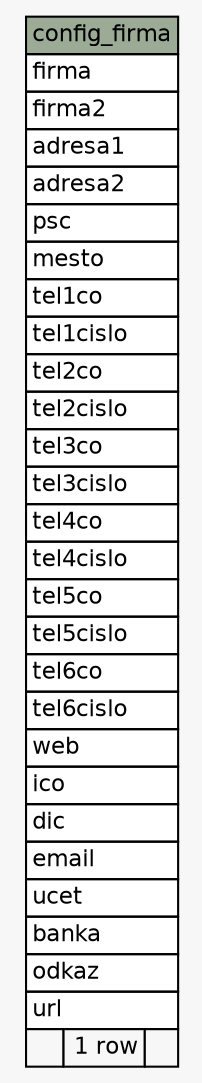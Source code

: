 // dot 2.38.0 on Mac OS X 10.9.4
// SchemaSpy rev 590
digraph "config_firma" {
  graph [
    rankdir="RL"
    bgcolor="#f7f7f7"
    nodesep="0.18"
    ranksep="0.46"
    fontname="Helvetica"
    fontsize="11"
  ];
  node [
    fontname="Helvetica"
    fontsize="11"
    shape="plaintext"
  ];
  edge [
    arrowsize="0.8"
  ];
  "config_firma" [
    label=<
    <TABLE BORDER="0" CELLBORDER="1" CELLSPACING="0" BGCOLOR="#ffffff">
      <TR><TD COLSPAN="3" BGCOLOR="#9bab96" ALIGN="CENTER">config_firma</TD></TR>
      <TR><TD PORT="firma" COLSPAN="3" ALIGN="LEFT">firma</TD></TR>
      <TR><TD PORT="firma2" COLSPAN="3" ALIGN="LEFT">firma2</TD></TR>
      <TR><TD PORT="adresa1" COLSPAN="3" ALIGN="LEFT">adresa1</TD></TR>
      <TR><TD PORT="adresa2" COLSPAN="3" ALIGN="LEFT">adresa2</TD></TR>
      <TR><TD PORT="psc" COLSPAN="3" ALIGN="LEFT">psc</TD></TR>
      <TR><TD PORT="mesto" COLSPAN="3" ALIGN="LEFT">mesto</TD></TR>
      <TR><TD PORT="tel1co" COLSPAN="3" ALIGN="LEFT">tel1co</TD></TR>
      <TR><TD PORT="tel1cislo" COLSPAN="3" ALIGN="LEFT">tel1cislo</TD></TR>
      <TR><TD PORT="tel2co" COLSPAN="3" ALIGN="LEFT">tel2co</TD></TR>
      <TR><TD PORT="tel2cislo" COLSPAN="3" ALIGN="LEFT">tel2cislo</TD></TR>
      <TR><TD PORT="tel3co" COLSPAN="3" ALIGN="LEFT">tel3co</TD></TR>
      <TR><TD PORT="tel3cislo" COLSPAN="3" ALIGN="LEFT">tel3cislo</TD></TR>
      <TR><TD PORT="tel4co" COLSPAN="3" ALIGN="LEFT">tel4co</TD></TR>
      <TR><TD PORT="tel4cislo" COLSPAN="3" ALIGN="LEFT">tel4cislo</TD></TR>
      <TR><TD PORT="tel5co" COLSPAN="3" ALIGN="LEFT">tel5co</TD></TR>
      <TR><TD PORT="tel5cislo" COLSPAN="3" ALIGN="LEFT">tel5cislo</TD></TR>
      <TR><TD PORT="tel6co" COLSPAN="3" ALIGN="LEFT">tel6co</TD></TR>
      <TR><TD PORT="tel6cislo" COLSPAN="3" ALIGN="LEFT">tel6cislo</TD></TR>
      <TR><TD PORT="web" COLSPAN="3" ALIGN="LEFT">web</TD></TR>
      <TR><TD PORT="ico" COLSPAN="3" ALIGN="LEFT">ico</TD></TR>
      <TR><TD PORT="dic" COLSPAN="3" ALIGN="LEFT">dic</TD></TR>
      <TR><TD PORT="email" COLSPAN="3" ALIGN="LEFT">email</TD></TR>
      <TR><TD PORT="ucet" COLSPAN="3" ALIGN="LEFT">ucet</TD></TR>
      <TR><TD PORT="banka" COLSPAN="3" ALIGN="LEFT">banka</TD></TR>
      <TR><TD PORT="odkaz" COLSPAN="3" ALIGN="LEFT">odkaz</TD></TR>
      <TR><TD PORT="url" COLSPAN="3" ALIGN="LEFT">url</TD></TR>
      <TR><TD ALIGN="LEFT" BGCOLOR="#f7f7f7">  </TD><TD ALIGN="RIGHT" BGCOLOR="#f7f7f7">1 row</TD><TD ALIGN="RIGHT" BGCOLOR="#f7f7f7">  </TD></TR>
    </TABLE>>
    URL="tables/config_firma.html"
    tooltip="config_firma"
  ];
}
